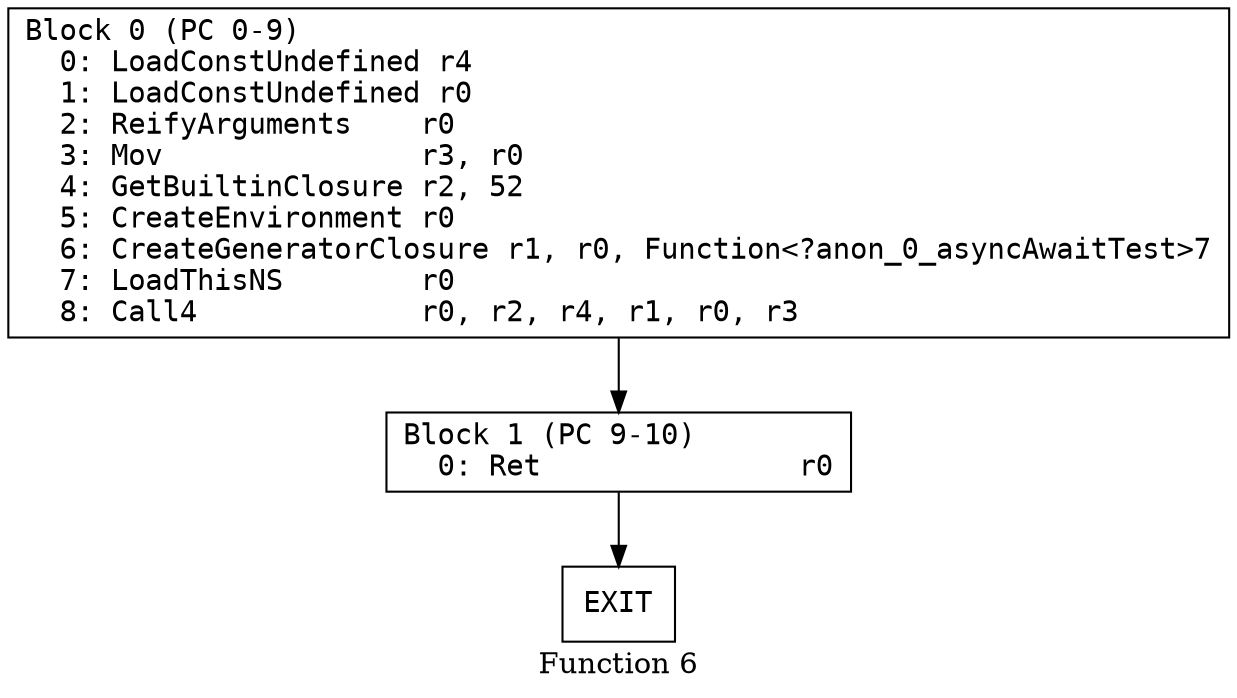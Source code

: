// Function 6 from flow_control
// Generated from data/flow_control.dot

digraph {
  rankdir=TB;
  node [shape=box, fontname="monospace"];

  label = "Function 6";
  style = filled;
  color = lightgrey;

  f6_n0 [ label = "Block 0 (PC 0-9)\l  0: LoadConstUndefined r4\l  1: LoadConstUndefined r0\l  2: ReifyArguments    r0\l  3: Mov               r3, r0\l  4: GetBuiltinClosure r2, 52\l  5: CreateEnvironment r0\l  6: CreateGeneratorClosure r1, r0, Function<?anon_0_asyncAwaitTest>7\l  7: LoadThisNS        r0\l  8: Call4             r0, r2, r4, r1, r0, r3\l" ]
  f6_n1 [ label = "Block 1 (PC 9-10)\l  0: Ret               r0\l" ]
  f6_n2 [ label = "EXIT" ]

  f6_n0 -> f6_n1
  f6_n1 -> f6_n2
}
